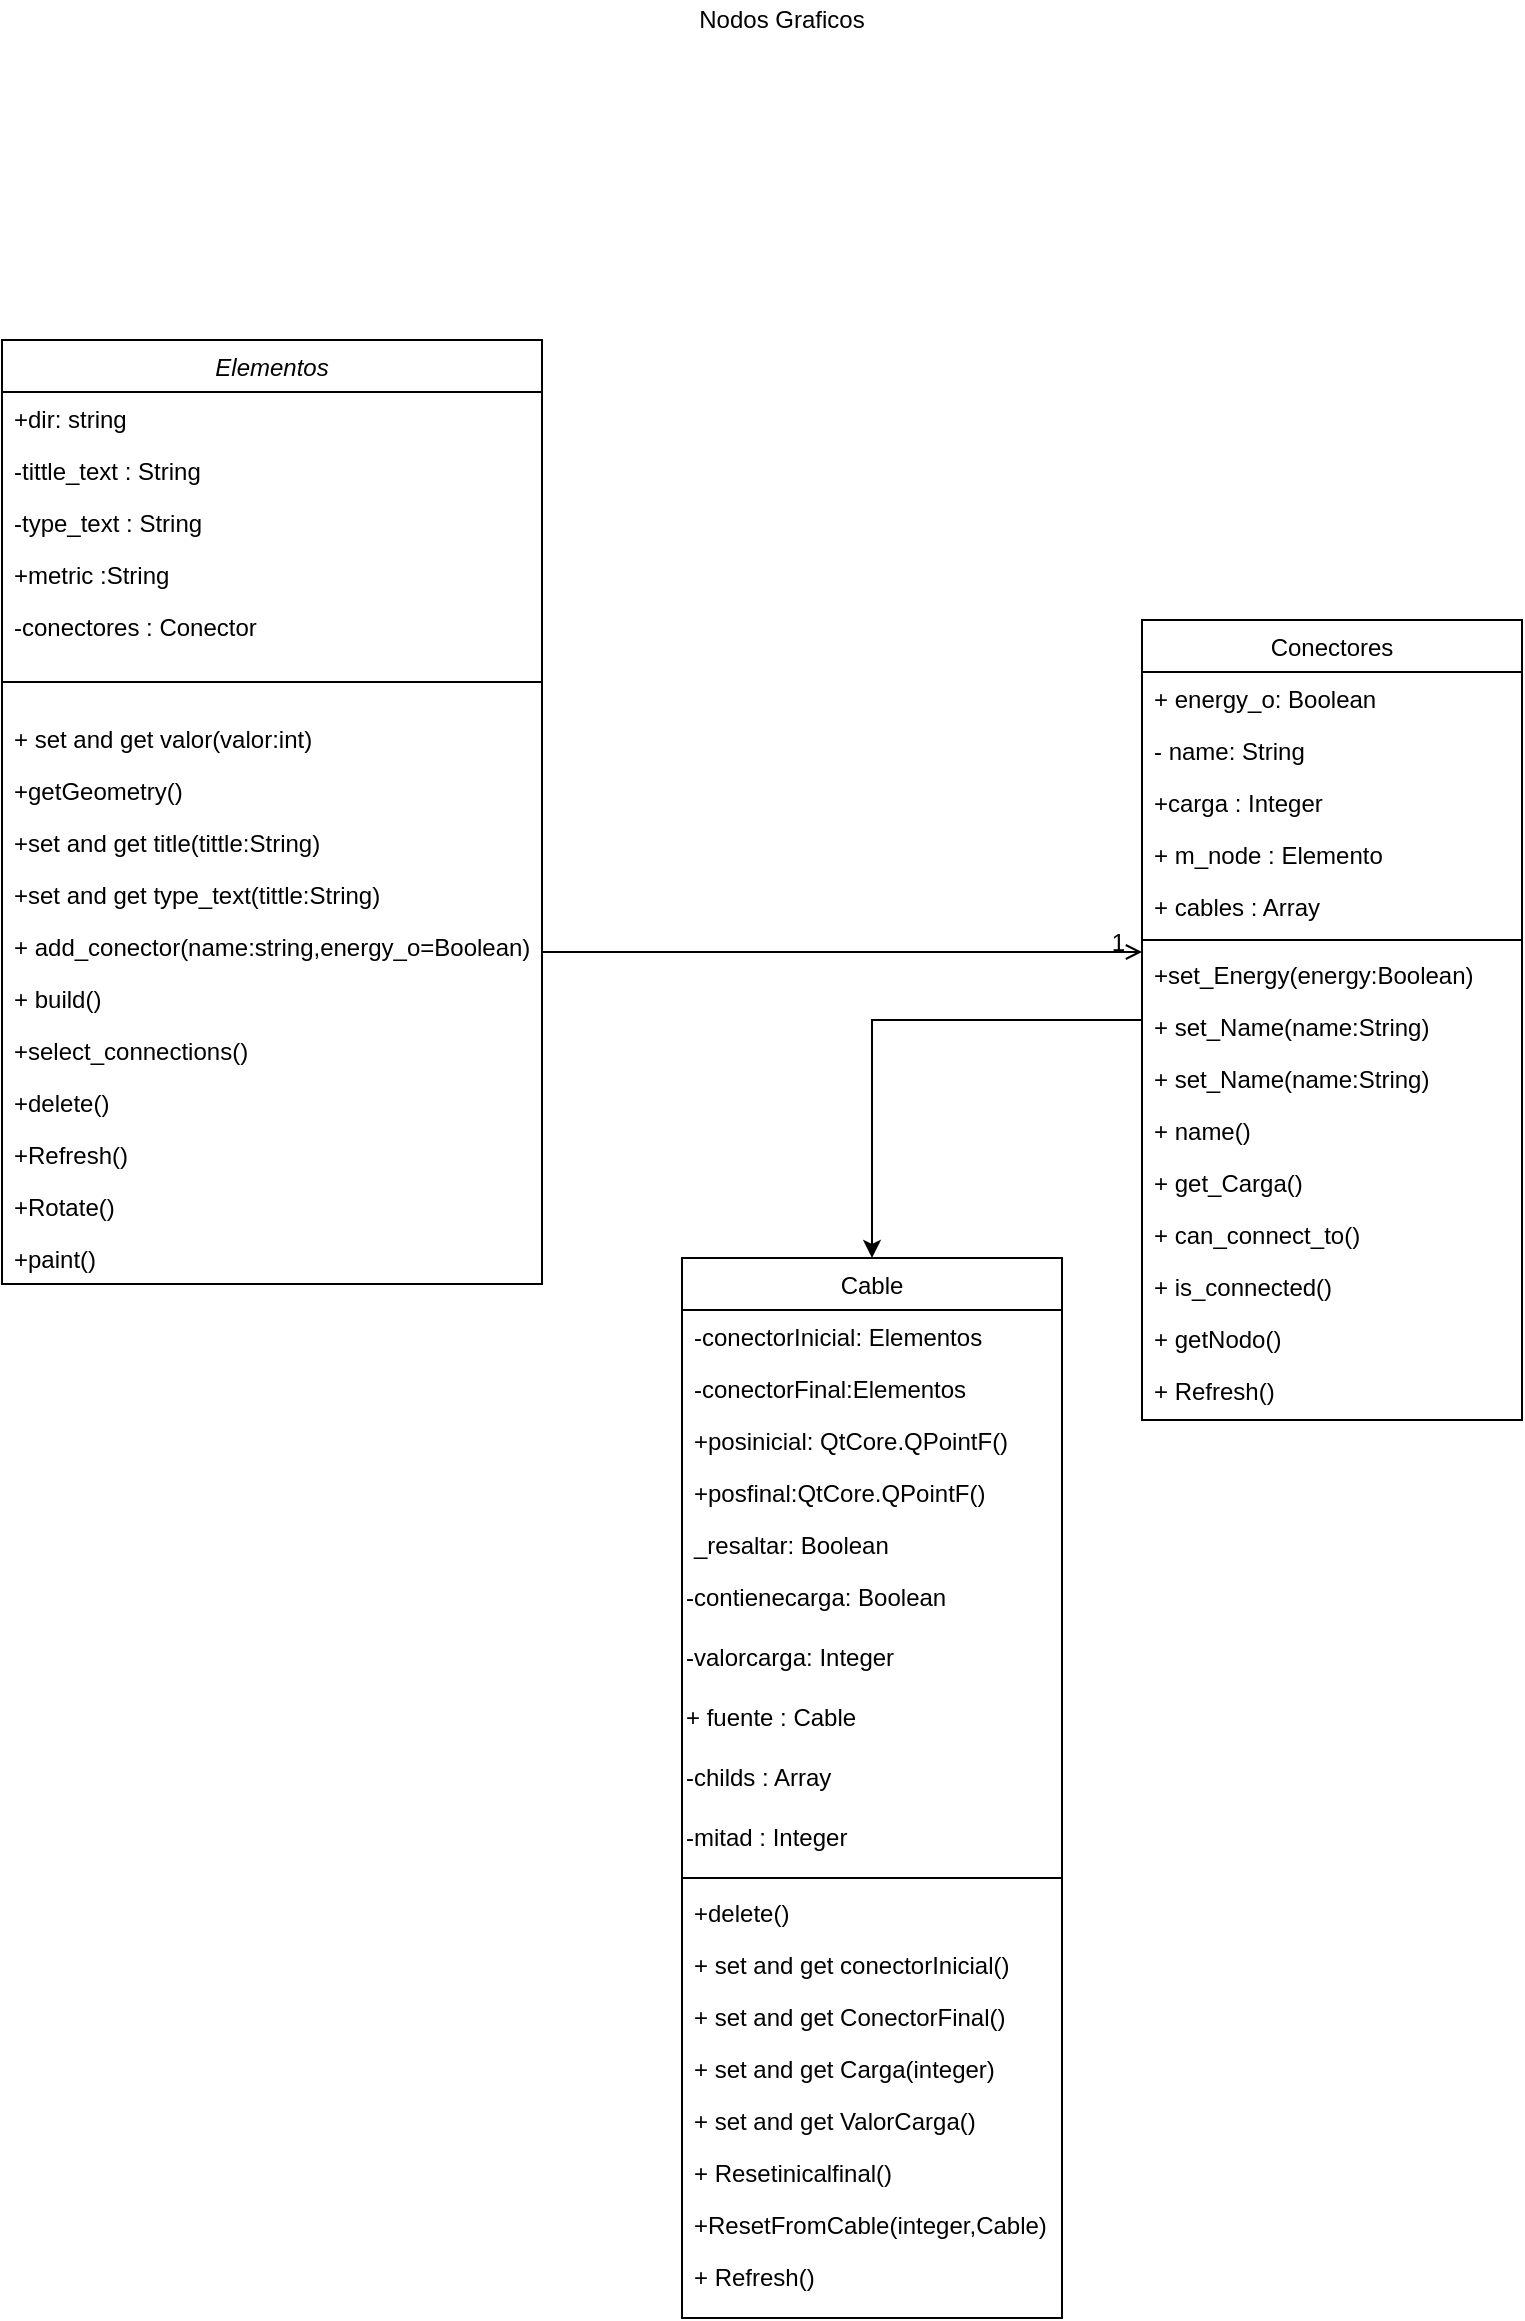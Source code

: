 <mxfile version="14.2.9" type="github">
  <diagram id="C5RBs43oDa-KdzZeNtuy" name="Page-1">
    <mxGraphModel dx="1005" dy="608" grid="1" gridSize="10" guides="1" tooltips="1" connect="1" arrows="1" fold="1" page="1" pageScale="1" pageWidth="827" pageHeight="1169" math="0" shadow="0">
      <root>
        <mxCell id="WIyWlLk6GJQsqaUBKTNV-0" />
        <mxCell id="WIyWlLk6GJQsqaUBKTNV-1" parent="WIyWlLk6GJQsqaUBKTNV-0" />
        <mxCell id="zkfFHV4jXpPFQw0GAbJ--0" value="Elementos" style="swimlane;fontStyle=2;align=center;verticalAlign=top;childLayout=stackLayout;horizontal=1;startSize=26;horizontalStack=0;resizeParent=1;resizeLast=0;collapsible=1;marginBottom=0;rounded=0;shadow=0;strokeWidth=1;" parent="WIyWlLk6GJQsqaUBKTNV-1" vertex="1">
          <mxGeometry x="40" y="180" width="270" height="472" as="geometry">
            <mxRectangle x="230" y="140" width="160" height="26" as="alternateBounds" />
          </mxGeometry>
        </mxCell>
        <mxCell id="zkfFHV4jXpPFQw0GAbJ--1" value="+dir: string" style="text;align=left;verticalAlign=top;spacingLeft=4;spacingRight=4;overflow=hidden;rotatable=0;points=[[0,0.5],[1,0.5]];portConstraint=eastwest;" parent="zkfFHV4jXpPFQw0GAbJ--0" vertex="1">
          <mxGeometry y="26" width="270" height="26" as="geometry" />
        </mxCell>
        <mxCell id="zkfFHV4jXpPFQw0GAbJ--2" value="-tittle_text : String" style="text;align=left;verticalAlign=top;spacingLeft=4;spacingRight=4;overflow=hidden;rotatable=0;points=[[0,0.5],[1,0.5]];portConstraint=eastwest;rounded=0;shadow=0;html=0;" parent="zkfFHV4jXpPFQw0GAbJ--0" vertex="1">
          <mxGeometry y="52" width="270" height="26" as="geometry" />
        </mxCell>
        <mxCell id="zkfFHV4jXpPFQw0GAbJ--3" value="-type_text : String" style="text;align=left;verticalAlign=top;spacingLeft=4;spacingRight=4;overflow=hidden;rotatable=0;points=[[0,0.5],[1,0.5]];portConstraint=eastwest;rounded=0;shadow=0;html=0;" parent="zkfFHV4jXpPFQw0GAbJ--0" vertex="1">
          <mxGeometry y="78" width="270" height="26" as="geometry" />
        </mxCell>
        <mxCell id="jNfkCqSWnbL52fXvAkbu-0" value="+metric :String" style="text;align=left;verticalAlign=top;spacingLeft=4;spacingRight=4;overflow=hidden;rotatable=0;points=[[0,0.5],[1,0.5]];portConstraint=eastwest;rounded=0;shadow=0;html=0;" vertex="1" parent="zkfFHV4jXpPFQw0GAbJ--0">
          <mxGeometry y="104" width="270" height="26" as="geometry" />
        </mxCell>
        <mxCell id="jNfkCqSWnbL52fXvAkbu-1" value="-conectores : Conector" style="text;align=left;verticalAlign=top;spacingLeft=4;spacingRight=4;overflow=hidden;rotatable=0;points=[[0,0.5],[1,0.5]];portConstraint=eastwest;rounded=0;shadow=0;html=0;" vertex="1" parent="zkfFHV4jXpPFQw0GAbJ--0">
          <mxGeometry y="130" width="270" height="26" as="geometry" />
        </mxCell>
        <mxCell id="zkfFHV4jXpPFQw0GAbJ--4" value="" style="line;html=1;strokeWidth=1;align=left;verticalAlign=middle;spacingTop=-1;spacingLeft=3;spacingRight=3;rotatable=0;labelPosition=right;points=[];portConstraint=eastwest;" parent="zkfFHV4jXpPFQw0GAbJ--0" vertex="1">
          <mxGeometry y="156" width="270" height="30" as="geometry" />
        </mxCell>
        <mxCell id="jNfkCqSWnbL52fXvAkbu-12" value="+ set and get valor(valor:int)" style="text;align=left;verticalAlign=top;spacingLeft=4;spacingRight=4;overflow=hidden;rotatable=0;points=[[0,0.5],[1,0.5]];portConstraint=eastwest;rounded=0;shadow=0;html=0;" vertex="1" parent="zkfFHV4jXpPFQw0GAbJ--0">
          <mxGeometry y="186" width="270" height="26" as="geometry" />
        </mxCell>
        <mxCell id="jNfkCqSWnbL52fXvAkbu-11" value="+getGeometry()" style="text;align=left;verticalAlign=top;spacingLeft=4;spacingRight=4;overflow=hidden;rotatable=0;points=[[0,0.5],[1,0.5]];portConstraint=eastwest;rounded=0;shadow=0;html=0;" vertex="1" parent="zkfFHV4jXpPFQw0GAbJ--0">
          <mxGeometry y="212" width="270" height="26" as="geometry" />
        </mxCell>
        <mxCell id="jNfkCqSWnbL52fXvAkbu-10" value="+set and get title(tittle:String)" style="text;align=left;verticalAlign=top;spacingLeft=4;spacingRight=4;overflow=hidden;rotatable=0;points=[[0,0.5],[1,0.5]];portConstraint=eastwest;rounded=0;shadow=0;html=0;" vertex="1" parent="zkfFHV4jXpPFQw0GAbJ--0">
          <mxGeometry y="238" width="270" height="26" as="geometry" />
        </mxCell>
        <mxCell id="jNfkCqSWnbL52fXvAkbu-2" value="+set and get type_text(tittle:String)" style="text;align=left;verticalAlign=top;spacingLeft=4;spacingRight=4;overflow=hidden;rotatable=0;points=[[0,0.5],[1,0.5]];portConstraint=eastwest;rounded=0;shadow=0;html=0;" vertex="1" parent="zkfFHV4jXpPFQw0GAbJ--0">
          <mxGeometry y="264" width="270" height="26" as="geometry" />
        </mxCell>
        <mxCell id="jNfkCqSWnbL52fXvAkbu-3" value="+ add_conector(name:string,energy_o=Boolean)" style="text;align=left;verticalAlign=top;spacingLeft=4;spacingRight=4;overflow=hidden;rotatable=0;points=[[0,0.5],[1,0.5]];portConstraint=eastwest;rounded=0;shadow=0;html=0;" vertex="1" parent="zkfFHV4jXpPFQw0GAbJ--0">
          <mxGeometry y="290" width="270" height="26" as="geometry" />
        </mxCell>
        <mxCell id="jNfkCqSWnbL52fXvAkbu-4" value="+ build()" style="text;align=left;verticalAlign=top;spacingLeft=4;spacingRight=4;overflow=hidden;rotatable=0;points=[[0,0.5],[1,0.5]];portConstraint=eastwest;rounded=0;shadow=0;html=0;" vertex="1" parent="zkfFHV4jXpPFQw0GAbJ--0">
          <mxGeometry y="316" width="270" height="26" as="geometry" />
        </mxCell>
        <mxCell id="jNfkCqSWnbL52fXvAkbu-5" value="+select_connections()" style="text;align=left;verticalAlign=top;spacingLeft=4;spacingRight=4;overflow=hidden;rotatable=0;points=[[0,0.5],[1,0.5]];portConstraint=eastwest;rounded=0;shadow=0;html=0;" vertex="1" parent="zkfFHV4jXpPFQw0GAbJ--0">
          <mxGeometry y="342" width="270" height="26" as="geometry" />
        </mxCell>
        <mxCell id="jNfkCqSWnbL52fXvAkbu-6" value="+delete()" style="text;align=left;verticalAlign=top;spacingLeft=4;spacingRight=4;overflow=hidden;rotatable=0;points=[[0,0.5],[1,0.5]];portConstraint=eastwest;rounded=0;shadow=0;html=0;" vertex="1" parent="zkfFHV4jXpPFQw0GAbJ--0">
          <mxGeometry y="368" width="270" height="26" as="geometry" />
        </mxCell>
        <mxCell id="jNfkCqSWnbL52fXvAkbu-7" value="+Refresh()" style="text;align=left;verticalAlign=top;spacingLeft=4;spacingRight=4;overflow=hidden;rotatable=0;points=[[0,0.5],[1,0.5]];portConstraint=eastwest;rounded=0;shadow=0;html=0;" vertex="1" parent="zkfFHV4jXpPFQw0GAbJ--0">
          <mxGeometry y="394" width="270" height="26" as="geometry" />
        </mxCell>
        <mxCell id="jNfkCqSWnbL52fXvAkbu-8" value="+Rotate()" style="text;align=left;verticalAlign=top;spacingLeft=4;spacingRight=4;overflow=hidden;rotatable=0;points=[[0,0.5],[1,0.5]];portConstraint=eastwest;rounded=0;shadow=0;html=0;" vertex="1" parent="zkfFHV4jXpPFQw0GAbJ--0">
          <mxGeometry y="420" width="270" height="26" as="geometry" />
        </mxCell>
        <mxCell id="jNfkCqSWnbL52fXvAkbu-9" value="+paint()" style="text;align=left;verticalAlign=top;spacingLeft=4;spacingRight=4;overflow=hidden;rotatable=0;points=[[0,0.5],[1,0.5]];portConstraint=eastwest;rounded=0;shadow=0;html=0;" vertex="1" parent="zkfFHV4jXpPFQw0GAbJ--0">
          <mxGeometry y="446" width="270" height="26" as="geometry" />
        </mxCell>
        <mxCell id="jNfkCqSWnbL52fXvAkbu-27" style="edgeStyle=orthogonalEdgeStyle;rounded=0;orthogonalLoop=1;jettySize=auto;html=1;entryX=0.5;entryY=0;entryDx=0;entryDy=0;" edge="1" parent="WIyWlLk6GJQsqaUBKTNV-1" source="zkfFHV4jXpPFQw0GAbJ--17" target="jNfkCqSWnbL52fXvAkbu-28">
          <mxGeometry relative="1" as="geometry">
            <mxPoint x="695" y="660" as="targetPoint" />
          </mxGeometry>
        </mxCell>
        <mxCell id="zkfFHV4jXpPFQw0GAbJ--17" value="Conectores" style="swimlane;fontStyle=0;align=center;verticalAlign=top;childLayout=stackLayout;horizontal=1;startSize=26;horizontalStack=0;resizeParent=1;resizeLast=0;collapsible=1;marginBottom=0;rounded=0;shadow=0;strokeWidth=1;" parent="WIyWlLk6GJQsqaUBKTNV-1" vertex="1">
          <mxGeometry x="610" y="320" width="190" height="400" as="geometry">
            <mxRectangle x="600" y="20" width="160" height="26" as="alternateBounds" />
          </mxGeometry>
        </mxCell>
        <mxCell id="zkfFHV4jXpPFQw0GAbJ--22" value="+ energy_o: Boolean&#xa;" style="text;align=left;verticalAlign=top;spacingLeft=4;spacingRight=4;overflow=hidden;rotatable=0;points=[[0,0.5],[1,0.5]];portConstraint=eastwest;rounded=0;shadow=0;html=0;" parent="zkfFHV4jXpPFQw0GAbJ--17" vertex="1">
          <mxGeometry y="26" width="190" height="26" as="geometry" />
        </mxCell>
        <mxCell id="jNfkCqSWnbL52fXvAkbu-13" value="- name: String&#xa;" style="text;align=left;verticalAlign=top;spacingLeft=4;spacingRight=4;overflow=hidden;rotatable=0;points=[[0,0.5],[1,0.5]];portConstraint=eastwest;rounded=0;shadow=0;html=0;" vertex="1" parent="zkfFHV4jXpPFQw0GAbJ--17">
          <mxGeometry y="52" width="190" height="26" as="geometry" />
        </mxCell>
        <mxCell id="jNfkCqSWnbL52fXvAkbu-14" value="+carga : Integer" style="text;align=left;verticalAlign=top;spacingLeft=4;spacingRight=4;overflow=hidden;rotatable=0;points=[[0,0.5],[1,0.5]];portConstraint=eastwest;rounded=0;shadow=0;html=0;" vertex="1" parent="zkfFHV4jXpPFQw0GAbJ--17">
          <mxGeometry y="78" width="190" height="26" as="geometry" />
        </mxCell>
        <mxCell id="jNfkCqSWnbL52fXvAkbu-15" value="+ m_node : Elemento" style="text;align=left;verticalAlign=top;spacingLeft=4;spacingRight=4;overflow=hidden;rotatable=0;points=[[0,0.5],[1,0.5]];portConstraint=eastwest;rounded=0;shadow=0;html=0;" vertex="1" parent="zkfFHV4jXpPFQw0GAbJ--17">
          <mxGeometry y="104" width="190" height="26" as="geometry" />
        </mxCell>
        <mxCell id="jNfkCqSWnbL52fXvAkbu-16" value="+ cables : Array" style="text;align=left;verticalAlign=top;spacingLeft=4;spacingRight=4;overflow=hidden;rotatable=0;points=[[0,0.5],[1,0.5]];portConstraint=eastwest;rounded=0;shadow=0;html=0;" vertex="1" parent="zkfFHV4jXpPFQw0GAbJ--17">
          <mxGeometry y="130" width="190" height="26" as="geometry" />
        </mxCell>
        <mxCell id="zkfFHV4jXpPFQw0GAbJ--23" value="" style="line;html=1;strokeWidth=1;align=left;verticalAlign=middle;spacingTop=-1;spacingLeft=3;spacingRight=3;rotatable=0;labelPosition=right;points=[];portConstraint=eastwest;" parent="zkfFHV4jXpPFQw0GAbJ--17" vertex="1">
          <mxGeometry y="156" width="190" height="8" as="geometry" />
        </mxCell>
        <mxCell id="jNfkCqSWnbL52fXvAkbu-17" value="+set_Energy(energy:Boolean)" style="text;align=left;verticalAlign=top;spacingLeft=4;spacingRight=4;overflow=hidden;rotatable=0;points=[[0,0.5],[1,0.5]];portConstraint=eastwest;rounded=0;shadow=0;html=0;" vertex="1" parent="zkfFHV4jXpPFQw0GAbJ--17">
          <mxGeometry y="164" width="190" height="26" as="geometry" />
        </mxCell>
        <mxCell id="jNfkCqSWnbL52fXvAkbu-18" value="+ set_Name(name:String)" style="text;align=left;verticalAlign=top;spacingLeft=4;spacingRight=4;overflow=hidden;rotatable=0;points=[[0,0.5],[1,0.5]];portConstraint=eastwest;rounded=0;shadow=0;html=0;" vertex="1" parent="zkfFHV4jXpPFQw0GAbJ--17">
          <mxGeometry y="190" width="190" height="26" as="geometry" />
        </mxCell>
        <mxCell id="jNfkCqSWnbL52fXvAkbu-20" value="+ set_Name(name:String)" style="text;align=left;verticalAlign=top;spacingLeft=4;spacingRight=4;overflow=hidden;rotatable=0;points=[[0,0.5],[1,0.5]];portConstraint=eastwest;rounded=0;shadow=0;html=0;" vertex="1" parent="zkfFHV4jXpPFQw0GAbJ--17">
          <mxGeometry y="216" width="190" height="26" as="geometry" />
        </mxCell>
        <mxCell id="jNfkCqSWnbL52fXvAkbu-19" value="+ name()&#xa;" style="text;align=left;verticalAlign=top;spacingLeft=4;spacingRight=4;overflow=hidden;rotatable=0;points=[[0,0.5],[1,0.5]];portConstraint=eastwest;rounded=0;shadow=0;html=0;" vertex="1" parent="zkfFHV4jXpPFQw0GAbJ--17">
          <mxGeometry y="242" width="190" height="26" as="geometry" />
        </mxCell>
        <mxCell id="jNfkCqSWnbL52fXvAkbu-21" value="+ get_Carga()" style="text;align=left;verticalAlign=top;spacingLeft=4;spacingRight=4;overflow=hidden;rotatable=0;points=[[0,0.5],[1,0.5]];portConstraint=eastwest;rounded=0;shadow=0;html=0;" vertex="1" parent="zkfFHV4jXpPFQw0GAbJ--17">
          <mxGeometry y="268" width="190" height="26" as="geometry" />
        </mxCell>
        <mxCell id="jNfkCqSWnbL52fXvAkbu-25" value="+ can_connect_to()" style="text;align=left;verticalAlign=top;spacingLeft=4;spacingRight=4;overflow=hidden;rotatable=0;points=[[0,0.5],[1,0.5]];portConstraint=eastwest;rounded=0;shadow=0;html=0;" vertex="1" parent="zkfFHV4jXpPFQw0GAbJ--17">
          <mxGeometry y="294" width="190" height="26" as="geometry" />
        </mxCell>
        <mxCell id="jNfkCqSWnbL52fXvAkbu-24" value="+ is_connected()" style="text;align=left;verticalAlign=top;spacingLeft=4;spacingRight=4;overflow=hidden;rotatable=0;points=[[0,0.5],[1,0.5]];portConstraint=eastwest;rounded=0;shadow=0;html=0;" vertex="1" parent="zkfFHV4jXpPFQw0GAbJ--17">
          <mxGeometry y="320" width="190" height="26" as="geometry" />
        </mxCell>
        <mxCell id="jNfkCqSWnbL52fXvAkbu-22" value="+ getNodo()" style="text;align=left;verticalAlign=top;spacingLeft=4;spacingRight=4;overflow=hidden;rotatable=0;points=[[0,0.5],[1,0.5]];portConstraint=eastwest;rounded=0;shadow=0;html=0;" vertex="1" parent="zkfFHV4jXpPFQw0GAbJ--17">
          <mxGeometry y="346" width="190" height="26" as="geometry" />
        </mxCell>
        <mxCell id="jNfkCqSWnbL52fXvAkbu-23" value="+ Refresh()" style="text;align=left;verticalAlign=top;spacingLeft=4;spacingRight=4;overflow=hidden;rotatable=0;points=[[0,0.5],[1,0.5]];portConstraint=eastwest;rounded=0;shadow=0;html=0;" vertex="1" parent="zkfFHV4jXpPFQw0GAbJ--17">
          <mxGeometry y="372" width="190" height="26" as="geometry" />
        </mxCell>
        <mxCell id="zkfFHV4jXpPFQw0GAbJ--26" value="" style="endArrow=open;shadow=0;strokeWidth=1;rounded=0;endFill=1;edgeStyle=elbowEdgeStyle;elbow=vertical;" parent="WIyWlLk6GJQsqaUBKTNV-1" source="zkfFHV4jXpPFQw0GAbJ--0" target="zkfFHV4jXpPFQw0GAbJ--17" edge="1">
          <mxGeometry x="0.5" y="41" relative="1" as="geometry">
            <mxPoint x="380" y="192" as="sourcePoint" />
            <mxPoint x="540" y="192" as="targetPoint" />
            <mxPoint x="-40" y="32" as="offset" />
          </mxGeometry>
        </mxCell>
        <mxCell id="zkfFHV4jXpPFQw0GAbJ--28" value="1" style="resizable=0;align=right;verticalAlign=bottom;labelBackgroundColor=none;fontSize=12;" parent="zkfFHV4jXpPFQw0GAbJ--26" connectable="0" vertex="1">
          <mxGeometry x="1" relative="1" as="geometry">
            <mxPoint x="-7" y="4" as="offset" />
          </mxGeometry>
        </mxCell>
        <mxCell id="jNfkCqSWnbL52fXvAkbu-28" value="Cable" style="swimlane;fontStyle=0;align=center;verticalAlign=top;childLayout=stackLayout;horizontal=1;startSize=26;horizontalStack=0;resizeParent=1;resizeLast=0;collapsible=1;marginBottom=0;rounded=0;shadow=0;strokeWidth=1;" vertex="1" parent="WIyWlLk6GJQsqaUBKTNV-1">
          <mxGeometry x="380" y="639" width="190" height="530" as="geometry">
            <mxRectangle x="550" y="140" width="160" height="26" as="alternateBounds" />
          </mxGeometry>
        </mxCell>
        <mxCell id="jNfkCqSWnbL52fXvAkbu-29" value="-conectorInicial: Elementos" style="text;align=left;verticalAlign=top;spacingLeft=4;spacingRight=4;overflow=hidden;rotatable=0;points=[[0,0.5],[1,0.5]];portConstraint=eastwest;rounded=0;shadow=0;html=0;" vertex="1" parent="jNfkCqSWnbL52fXvAkbu-28">
          <mxGeometry y="26" width="190" height="26" as="geometry" />
        </mxCell>
        <mxCell id="jNfkCqSWnbL52fXvAkbu-30" value="-conectorFinal:Elementos" style="text;align=left;verticalAlign=top;spacingLeft=4;spacingRight=4;overflow=hidden;rotatable=0;points=[[0,0.5],[1,0.5]];portConstraint=eastwest;rounded=0;shadow=0;html=0;" vertex="1" parent="jNfkCqSWnbL52fXvAkbu-28">
          <mxGeometry y="52" width="190" height="26" as="geometry" />
        </mxCell>
        <mxCell id="jNfkCqSWnbL52fXvAkbu-31" value="+posinicial: QtCore.QPointF()" style="text;align=left;verticalAlign=top;spacingLeft=4;spacingRight=4;overflow=hidden;rotatable=0;points=[[0,0.5],[1,0.5]];portConstraint=eastwest;rounded=0;shadow=0;html=0;" vertex="1" parent="jNfkCqSWnbL52fXvAkbu-28">
          <mxGeometry y="78" width="190" height="26" as="geometry" />
        </mxCell>
        <mxCell id="jNfkCqSWnbL52fXvAkbu-32" value="+posfinal:QtCore.QPointF()" style="text;align=left;verticalAlign=top;spacingLeft=4;spacingRight=4;overflow=hidden;rotatable=0;points=[[0,0.5],[1,0.5]];portConstraint=eastwest;rounded=0;shadow=0;html=0;" vertex="1" parent="jNfkCqSWnbL52fXvAkbu-28">
          <mxGeometry y="104" width="190" height="26" as="geometry" />
        </mxCell>
        <mxCell id="jNfkCqSWnbL52fXvAkbu-33" value="_resaltar: Boolean" style="text;align=left;verticalAlign=top;spacingLeft=4;spacingRight=4;overflow=hidden;rotatable=0;points=[[0,0.5],[1,0.5]];portConstraint=eastwest;rounded=0;shadow=0;html=0;" vertex="1" parent="jNfkCqSWnbL52fXvAkbu-28">
          <mxGeometry y="130" width="190" height="26" as="geometry" />
        </mxCell>
        <mxCell id="jNfkCqSWnbL52fXvAkbu-44" value="&lt;font face=&quot;helvetica&quot;&gt;-contienecarga: Boolean&lt;/font&gt;" style="text;whiteSpace=wrap;html=1;" vertex="1" parent="jNfkCqSWnbL52fXvAkbu-28">
          <mxGeometry y="156" width="190" height="30" as="geometry" />
        </mxCell>
        <mxCell id="jNfkCqSWnbL52fXvAkbu-45" value="&lt;font face=&quot;helvetica&quot;&gt;-valorcarga: Integer&lt;/font&gt;" style="text;whiteSpace=wrap;html=1;" vertex="1" parent="jNfkCqSWnbL52fXvAkbu-28">
          <mxGeometry y="186" width="190" height="30" as="geometry" />
        </mxCell>
        <mxCell id="jNfkCqSWnbL52fXvAkbu-46" value="&lt;font face=&quot;helvetica&quot;&gt;+ fuente : Cable&lt;/font&gt;" style="text;whiteSpace=wrap;html=1;" vertex="1" parent="jNfkCqSWnbL52fXvAkbu-28">
          <mxGeometry y="216" width="190" height="30" as="geometry" />
        </mxCell>
        <mxCell id="jNfkCqSWnbL52fXvAkbu-48" value="&lt;font face=&quot;helvetica&quot;&gt;-childs : Array&lt;/font&gt;" style="text;whiteSpace=wrap;html=1;" vertex="1" parent="jNfkCqSWnbL52fXvAkbu-28">
          <mxGeometry y="246" width="190" height="30" as="geometry" />
        </mxCell>
        <mxCell id="jNfkCqSWnbL52fXvAkbu-47" value="&lt;font face=&quot;helvetica&quot;&gt;-mitad : Integer&lt;/font&gt;" style="text;whiteSpace=wrap;html=1;" vertex="1" parent="jNfkCqSWnbL52fXvAkbu-28">
          <mxGeometry y="276" width="190" height="30" as="geometry" />
        </mxCell>
        <mxCell id="jNfkCqSWnbL52fXvAkbu-34" value="" style="line;html=1;strokeWidth=1;align=left;verticalAlign=middle;spacingTop=-1;spacingLeft=3;spacingRight=3;rotatable=0;labelPosition=right;points=[];portConstraint=eastwest;" vertex="1" parent="jNfkCqSWnbL52fXvAkbu-28">
          <mxGeometry y="306" width="190" height="8" as="geometry" />
        </mxCell>
        <mxCell id="jNfkCqSWnbL52fXvAkbu-35" value="+delete()" style="text;align=left;verticalAlign=top;spacingLeft=4;spacingRight=4;overflow=hidden;rotatable=0;points=[[0,0.5],[1,0.5]];portConstraint=eastwest;rounded=0;shadow=0;html=0;" vertex="1" parent="jNfkCqSWnbL52fXvAkbu-28">
          <mxGeometry y="314" width="190" height="26" as="geometry" />
        </mxCell>
        <mxCell id="jNfkCqSWnbL52fXvAkbu-36" value="+ set and get conectorInicial()" style="text;align=left;verticalAlign=top;spacingLeft=4;spacingRight=4;overflow=hidden;rotatable=0;points=[[0,0.5],[1,0.5]];portConstraint=eastwest;rounded=0;shadow=0;html=0;" vertex="1" parent="jNfkCqSWnbL52fXvAkbu-28">
          <mxGeometry y="340" width="190" height="26" as="geometry" />
        </mxCell>
        <mxCell id="jNfkCqSWnbL52fXvAkbu-37" value="+ set and get ConectorFinal()" style="text;align=left;verticalAlign=top;spacingLeft=4;spacingRight=4;overflow=hidden;rotatable=0;points=[[0,0.5],[1,0.5]];portConstraint=eastwest;rounded=0;shadow=0;html=0;" vertex="1" parent="jNfkCqSWnbL52fXvAkbu-28">
          <mxGeometry y="366" width="190" height="26" as="geometry" />
        </mxCell>
        <mxCell id="jNfkCqSWnbL52fXvAkbu-38" value="+ set and get Carga(integer)" style="text;align=left;verticalAlign=top;spacingLeft=4;spacingRight=4;overflow=hidden;rotatable=0;points=[[0,0.5],[1,0.5]];portConstraint=eastwest;rounded=0;shadow=0;html=0;" vertex="1" parent="jNfkCqSWnbL52fXvAkbu-28">
          <mxGeometry y="392" width="190" height="26" as="geometry" />
        </mxCell>
        <mxCell id="jNfkCqSWnbL52fXvAkbu-39" value="+ set and get ValorCarga()" style="text;align=left;verticalAlign=top;spacingLeft=4;spacingRight=4;overflow=hidden;rotatable=0;points=[[0,0.5],[1,0.5]];portConstraint=eastwest;rounded=0;shadow=0;html=0;" vertex="1" parent="jNfkCqSWnbL52fXvAkbu-28">
          <mxGeometry y="418" width="190" height="26" as="geometry" />
        </mxCell>
        <mxCell id="jNfkCqSWnbL52fXvAkbu-40" value="+ Resetinicalfinal()" style="text;align=left;verticalAlign=top;spacingLeft=4;spacingRight=4;overflow=hidden;rotatable=0;points=[[0,0.5],[1,0.5]];portConstraint=eastwest;rounded=0;shadow=0;html=0;" vertex="1" parent="jNfkCqSWnbL52fXvAkbu-28">
          <mxGeometry y="444" width="190" height="26" as="geometry" />
        </mxCell>
        <mxCell id="jNfkCqSWnbL52fXvAkbu-41" value="+ResetFromCable(integer,Cable)" style="text;align=left;verticalAlign=top;spacingLeft=4;spacingRight=4;overflow=hidden;rotatable=0;points=[[0,0.5],[1,0.5]];portConstraint=eastwest;rounded=0;shadow=0;html=0;" vertex="1" parent="jNfkCqSWnbL52fXvAkbu-28">
          <mxGeometry y="470" width="190" height="26" as="geometry" />
        </mxCell>
        <mxCell id="jNfkCqSWnbL52fXvAkbu-43" value="+ Refresh()" style="text;align=left;verticalAlign=top;spacingLeft=4;spacingRight=4;overflow=hidden;rotatable=0;points=[[0,0.5],[1,0.5]];portConstraint=eastwest;rounded=0;shadow=0;html=0;" vertex="1" parent="jNfkCqSWnbL52fXvAkbu-28">
          <mxGeometry y="496" width="190" height="26" as="geometry" />
        </mxCell>
        <mxCell id="jNfkCqSWnbL52fXvAkbu-49" value="Nodos Graficos" style="text;html=1;strokeColor=none;fillColor=none;align=center;verticalAlign=middle;whiteSpace=wrap;rounded=0;" vertex="1" parent="WIyWlLk6GJQsqaUBKTNV-1">
          <mxGeometry x="330" y="10" width="200" height="20" as="geometry" />
        </mxCell>
      </root>
    </mxGraphModel>
  </diagram>
</mxfile>
